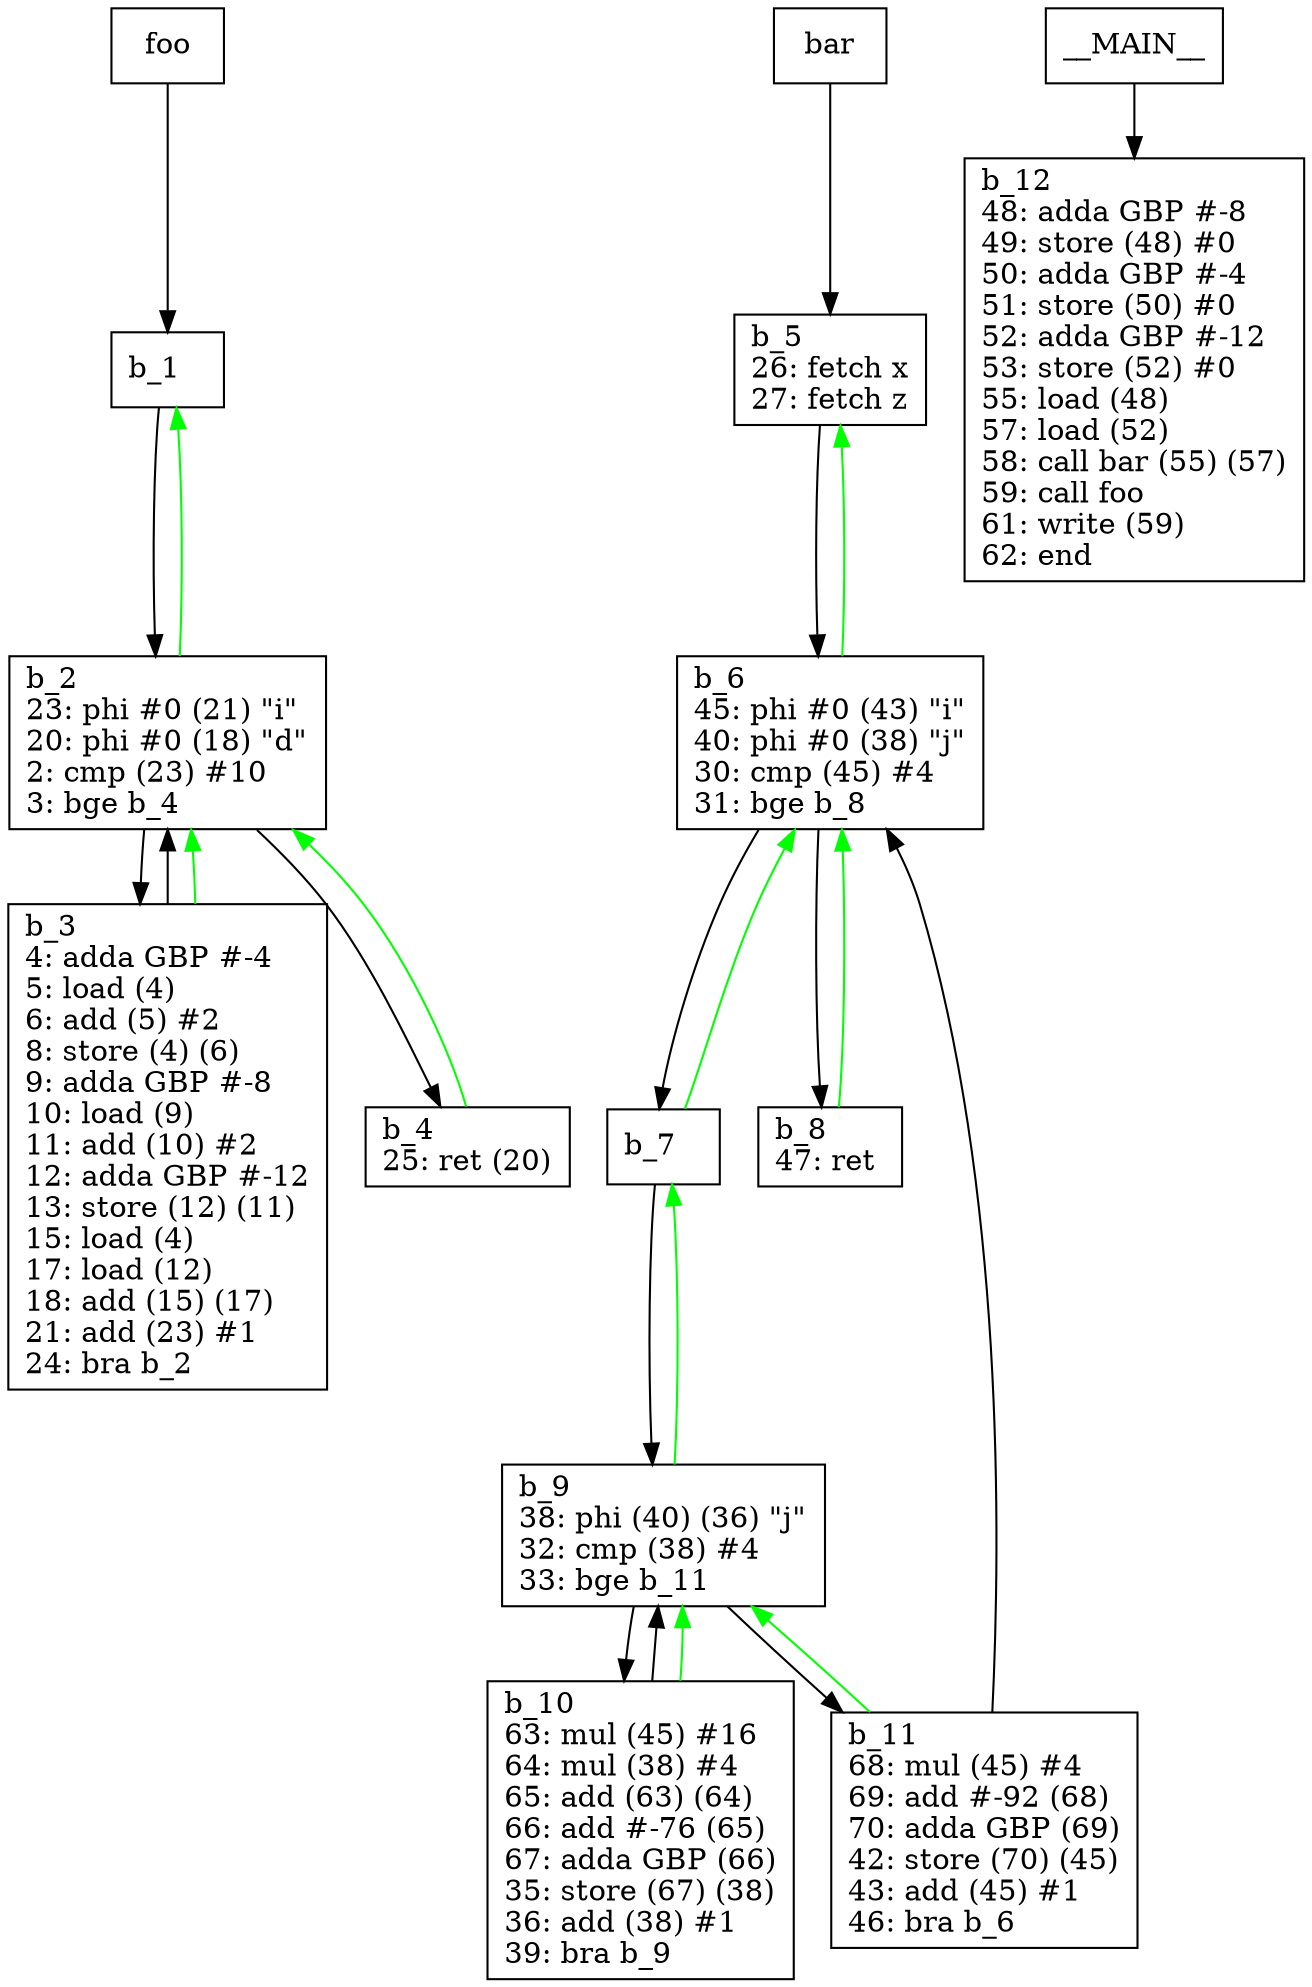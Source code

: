 digraph Computation {
node [shape=box];
foo -> b_1;
b_1 [label="b_1\l"]
b_1 -> b_2;
b_2 [label="b_2\l23: phi #0 (21) \"i\"\l20: phi #0 (18) \"d\"\l2: cmp (23) #10\l3: bge b_4\l"]
b_2 -> b_3;
b_3 [label="b_3\l4: adda GBP #-4\l5: load (4)\l6: add (5) #2\l8: store (4) (6)\l9: adda GBP #-8\l10: load (9)\l11: add (10) #2\l12: adda GBP #-12\l13: store (12) (11)\l15: load (4)\l17: load (12)\l18: add (15) (17)\l21: add (23) #1\l24: bra b_2\l"]
b_3 -> b_2;
b_3 -> b_2[color="green"];
b_2 -> b_4;
b_4 [label="b_4\l25: ret (20)\l"]
b_4 -> b_2[color="green"];
b_2 -> b_1[color="green"];
bar -> b_5;
b_5 [label="b_5\l26: fetch x\l27: fetch z\l"]
b_5 -> b_6;
b_6 [label="b_6\l45: phi #0 (43) \"i\"\l40: phi #0 (38) \"j\"\l30: cmp (45) #4\l31: bge b_8\l"]
b_6 -> b_7;
b_7 [label="b_7\l"]
b_7 -> b_9;
b_9 [label="b_9\l38: phi (40) (36) \"j\"\l32: cmp (38) #4\l33: bge b_11\l"]
b_9 -> b_10;
b_10 [label="b_10\l63: mul (45) #16\l64: mul (38) #4\l65: add (63) (64)\l66: add #-76 (65)\l67: adda GBP (66)\l35: store (67) (38)\l36: add (38) #1\l39: bra b_9\l"]
b_10 -> b_9;
b_10 -> b_9[color="green"];
b_9 -> b_11;
b_11 [label="b_11\l68: mul (45) #4\l69: add #-92 (68)\l70: adda GBP (69)\l42: store (70) (45)\l43: add (45) #1\l46: bra b_6\l"]
b_11 -> b_6;
b_11 -> b_9[color="green"];
b_9 -> b_7[color="green"];
b_7 -> b_6[color="green"];
b_6 -> b_8;
b_8 [label="b_8\l47: ret \l"]
b_8 -> b_6[color="green"];
b_6 -> b_5[color="green"];
__MAIN__ -> b_12;
b_12 [label="b_12\l48: adda GBP #-8\l49: store (48) #0\l50: adda GBP #-4\l51: store (50) #0\l52: adda GBP #-12\l53: store (52) #0\l55: load (48)\l57: load (52)\l58: call bar (55) (57)\l59: call foo\l61: write (59)\l62: end\l"]
}